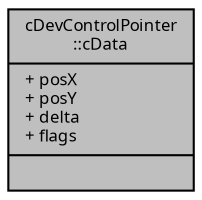 digraph "cDevControlPointer::cData"
{
  edge [fontname="Sans",fontsize="8",labelfontname="Sans",labelfontsize="8"];
  node [fontname="Sans",fontsize="8",shape=record];
  Node1 [label="{cDevControlPointer\l::cData\n|+ posX\l+ posY\l+ delta\l+ flags\l|}",height=0.2,width=0.4,color="black", fillcolor="grey75", style="filled", fontcolor="black"];
}
